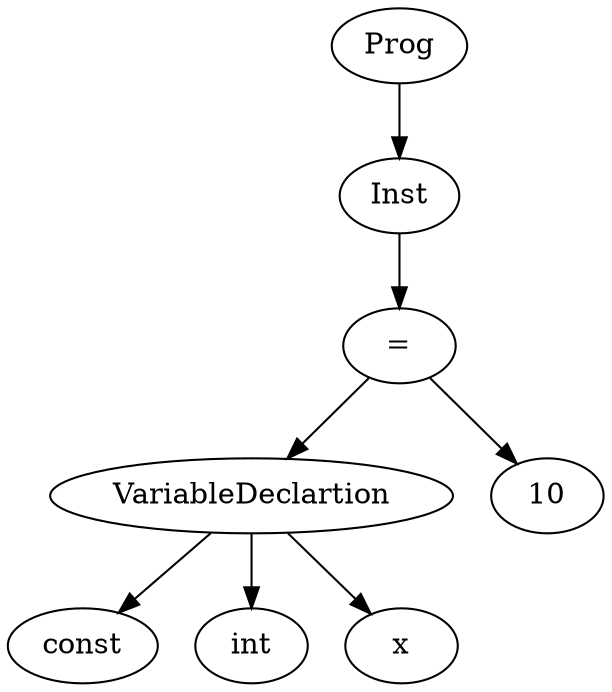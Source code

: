digraph AST {
	139658260342976 [label=Prog]
	139658260341344 [label=Inst]
	139658260340864 [label="="]
	139658260340288 [label=VariableDeclartion]
	139658260341152 [label=const]
	139658260340288 -> 139658260341152
	139658260340384 [label=int]
	139658260340288 -> 139658260340384
	139658260341104 [label=x]
	139658260340288 -> 139658260341104
	139658260340864 -> 139658260340288
	139658260340576 [label=10]
	139658260340864 -> 139658260340576
	139658260341344 -> 139658260340864
	139658260342976 -> 139658260341344
}
